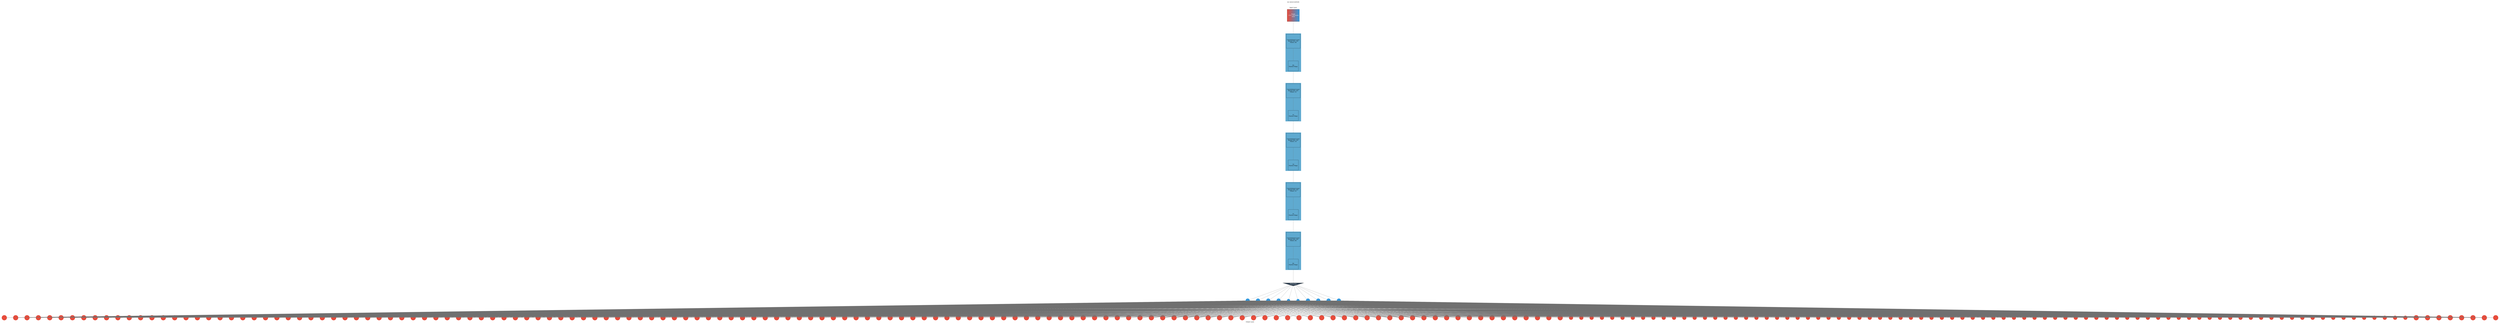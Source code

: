 digraph g {
	graph [nodesep=1 ranksep=2 splines=false]
	edge [arrowhead=none color="#707070"]
	subgraph cluster_input {
		node [fillcolor="#e74c3c:#3498db" fontcolor=white shape=square style=filled]
		color=white label="my neural newtork



Input Layer"
		1 [label="Image
 128 x 128 pixels
RGB" fontcolor=white]
	}
	conv_2 -> 2
	1 -> conv_2
	subgraph cluster_1 {
		color="#5faad0" style=filled
		conv_2 [label="Convolutional Layer
Kernel Size: 5x5
Filters: 64" shape=square]
		2 [label="64
Feature Maps" shape=square]
	}
	conv_3 -> 3
	2 -> conv_3
	subgraph cluster_2 {
		color="#5faad0" style=filled
		conv_3 [label="Convolutional Layer
Kernel Size: 3x3
Filters: 32" shape=square]
		3 [label="32
Feature Maps" shape=square]
	}
	conv_4 -> 4
	3 -> conv_4
	subgraph cluster_3 {
		color="#5faad0" style=filled
		conv_4 [label="Convolutional Layer
Kernel Size: 3x3
Filters: 16" shape=square]
		4 [label="16
Feature Maps" shape=square]
	}
	conv_5 -> 5
	4 -> conv_5
	subgraph cluster_4 {
		color="#5faad0" style=filled
		conv_5 [label="Convolutional Layer
Kernel Size: 3x3
Filters: 32" shape=square]
		5 [label="32
Feature Maps" shape=square]
	}
	conv_6 -> 6
	5 -> conv_6
	subgraph cluster_5 {
		color="#5faad0" style=filled
		conv_6 [label="Convolutional Layer
Kernel Size: 3x3
Filters: 64" shape=square]
		6 [label="64
Feature Maps" shape=square]
	}
	6 -> 7
	subgraph cluster_6 {
		color=white
		7 [label=Flattening fillcolor="#2c3e50" fontcolor=white shape=invtriangle style=filled]
	}
	7 -> 8
	7 -> 9
	7 -> 10
	7 -> 11
	7 -> 12
	7 -> 13
	7 -> 14
	7 -> 15
	7 -> 16
	7 -> 17
	subgraph cluster_7 {
		color=white
		rank=same
		label=" (+118)" labeljust=right labelloc=b
		8 [color="#3498db" fontcolor="#3498db" shape=circle style=filled]
		9 [color="#3498db" fontcolor="#3498db" shape=circle style=filled]
		10 [color="#3498db" fontcolor="#3498db" shape=circle style=filled]
		11 [color="#3498db" fontcolor="#3498db" shape=circle style=filled]
		12 [color="#3498db" fontcolor="#3498db" shape=circle style=filled]
		13 [color="#3498db" fontcolor="#3498db" shape=circle style=filled]
		14 [color="#3498db" fontcolor="#3498db" shape=circle style=filled]
		15 [color="#3498db" fontcolor="#3498db" shape=circle style=filled]
		16 [color="#3498db" fontcolor="#3498db" shape=circle style=filled]
		17 [color="#3498db" fontcolor="#3498db" shape=circle style=filled]
	}
	8 -> 18
	9 -> 18
	10 -> 18
	11 -> 18
	12 -> 18
	13 -> 18
	14 -> 18
	15 -> 18
	16 -> 18
	17 -> 18
	8 -> 19
	9 -> 19
	10 -> 19
	11 -> 19
	12 -> 19
	13 -> 19
	14 -> 19
	15 -> 19
	16 -> 19
	17 -> 19
	8 -> 20
	9 -> 20
	10 -> 20
	11 -> 20
	12 -> 20
	13 -> 20
	14 -> 20
	15 -> 20
	16 -> 20
	17 -> 20
	8 -> 21
	9 -> 21
	10 -> 21
	11 -> 21
	12 -> 21
	13 -> 21
	14 -> 21
	15 -> 21
	16 -> 21
	17 -> 21
	8 -> 22
	9 -> 22
	10 -> 22
	11 -> 22
	12 -> 22
	13 -> 22
	14 -> 22
	15 -> 22
	16 -> 22
	17 -> 22
	8 -> 23
	9 -> 23
	10 -> 23
	11 -> 23
	12 -> 23
	13 -> 23
	14 -> 23
	15 -> 23
	16 -> 23
	17 -> 23
	8 -> 24
	9 -> 24
	10 -> 24
	11 -> 24
	12 -> 24
	13 -> 24
	14 -> 24
	15 -> 24
	16 -> 24
	17 -> 24
	8 -> 25
	9 -> 25
	10 -> 25
	11 -> 25
	12 -> 25
	13 -> 25
	14 -> 25
	15 -> 25
	16 -> 25
	17 -> 25
	8 -> 26
	9 -> 26
	10 -> 26
	11 -> 26
	12 -> 26
	13 -> 26
	14 -> 26
	15 -> 26
	16 -> 26
	17 -> 26
	8 -> 27
	9 -> 27
	10 -> 27
	11 -> 27
	12 -> 27
	13 -> 27
	14 -> 27
	15 -> 27
	16 -> 27
	17 -> 27
	8 -> 28
	9 -> 28
	10 -> 28
	11 -> 28
	12 -> 28
	13 -> 28
	14 -> 28
	15 -> 28
	16 -> 28
	17 -> 28
	8 -> 29
	9 -> 29
	10 -> 29
	11 -> 29
	12 -> 29
	13 -> 29
	14 -> 29
	15 -> 29
	16 -> 29
	17 -> 29
	8 -> 30
	9 -> 30
	10 -> 30
	11 -> 30
	12 -> 30
	13 -> 30
	14 -> 30
	15 -> 30
	16 -> 30
	17 -> 30
	8 -> 31
	9 -> 31
	10 -> 31
	11 -> 31
	12 -> 31
	13 -> 31
	14 -> 31
	15 -> 31
	16 -> 31
	17 -> 31
	8 -> 32
	9 -> 32
	10 -> 32
	11 -> 32
	12 -> 32
	13 -> 32
	14 -> 32
	15 -> 32
	16 -> 32
	17 -> 32
	8 -> 33
	9 -> 33
	10 -> 33
	11 -> 33
	12 -> 33
	13 -> 33
	14 -> 33
	15 -> 33
	16 -> 33
	17 -> 33
	8 -> 34
	9 -> 34
	10 -> 34
	11 -> 34
	12 -> 34
	13 -> 34
	14 -> 34
	15 -> 34
	16 -> 34
	17 -> 34
	8 -> 35
	9 -> 35
	10 -> 35
	11 -> 35
	12 -> 35
	13 -> 35
	14 -> 35
	15 -> 35
	16 -> 35
	17 -> 35
	8 -> 36
	9 -> 36
	10 -> 36
	11 -> 36
	12 -> 36
	13 -> 36
	14 -> 36
	15 -> 36
	16 -> 36
	17 -> 36
	8 -> 37
	9 -> 37
	10 -> 37
	11 -> 37
	12 -> 37
	13 -> 37
	14 -> 37
	15 -> 37
	16 -> 37
	17 -> 37
	8 -> 38
	9 -> 38
	10 -> 38
	11 -> 38
	12 -> 38
	13 -> 38
	14 -> 38
	15 -> 38
	16 -> 38
	17 -> 38
	8 -> 39
	9 -> 39
	10 -> 39
	11 -> 39
	12 -> 39
	13 -> 39
	14 -> 39
	15 -> 39
	16 -> 39
	17 -> 39
	8 -> 40
	9 -> 40
	10 -> 40
	11 -> 40
	12 -> 40
	13 -> 40
	14 -> 40
	15 -> 40
	16 -> 40
	17 -> 40
	8 -> 41
	9 -> 41
	10 -> 41
	11 -> 41
	12 -> 41
	13 -> 41
	14 -> 41
	15 -> 41
	16 -> 41
	17 -> 41
	8 -> 42
	9 -> 42
	10 -> 42
	11 -> 42
	12 -> 42
	13 -> 42
	14 -> 42
	15 -> 42
	16 -> 42
	17 -> 42
	8 -> 43
	9 -> 43
	10 -> 43
	11 -> 43
	12 -> 43
	13 -> 43
	14 -> 43
	15 -> 43
	16 -> 43
	17 -> 43
	8 -> 44
	9 -> 44
	10 -> 44
	11 -> 44
	12 -> 44
	13 -> 44
	14 -> 44
	15 -> 44
	16 -> 44
	17 -> 44
	8 -> 45
	9 -> 45
	10 -> 45
	11 -> 45
	12 -> 45
	13 -> 45
	14 -> 45
	15 -> 45
	16 -> 45
	17 -> 45
	8 -> 46
	9 -> 46
	10 -> 46
	11 -> 46
	12 -> 46
	13 -> 46
	14 -> 46
	15 -> 46
	16 -> 46
	17 -> 46
	8 -> 47
	9 -> 47
	10 -> 47
	11 -> 47
	12 -> 47
	13 -> 47
	14 -> 47
	15 -> 47
	16 -> 47
	17 -> 47
	8 -> 48
	9 -> 48
	10 -> 48
	11 -> 48
	12 -> 48
	13 -> 48
	14 -> 48
	15 -> 48
	16 -> 48
	17 -> 48
	8 -> 49
	9 -> 49
	10 -> 49
	11 -> 49
	12 -> 49
	13 -> 49
	14 -> 49
	15 -> 49
	16 -> 49
	17 -> 49
	8 -> 50
	9 -> 50
	10 -> 50
	11 -> 50
	12 -> 50
	13 -> 50
	14 -> 50
	15 -> 50
	16 -> 50
	17 -> 50
	8 -> 51
	9 -> 51
	10 -> 51
	11 -> 51
	12 -> 51
	13 -> 51
	14 -> 51
	15 -> 51
	16 -> 51
	17 -> 51
	8 -> 52
	9 -> 52
	10 -> 52
	11 -> 52
	12 -> 52
	13 -> 52
	14 -> 52
	15 -> 52
	16 -> 52
	17 -> 52
	8 -> 53
	9 -> 53
	10 -> 53
	11 -> 53
	12 -> 53
	13 -> 53
	14 -> 53
	15 -> 53
	16 -> 53
	17 -> 53
	8 -> 54
	9 -> 54
	10 -> 54
	11 -> 54
	12 -> 54
	13 -> 54
	14 -> 54
	15 -> 54
	16 -> 54
	17 -> 54
	8 -> 55
	9 -> 55
	10 -> 55
	11 -> 55
	12 -> 55
	13 -> 55
	14 -> 55
	15 -> 55
	16 -> 55
	17 -> 55
	8 -> 56
	9 -> 56
	10 -> 56
	11 -> 56
	12 -> 56
	13 -> 56
	14 -> 56
	15 -> 56
	16 -> 56
	17 -> 56
	8 -> 57
	9 -> 57
	10 -> 57
	11 -> 57
	12 -> 57
	13 -> 57
	14 -> 57
	15 -> 57
	16 -> 57
	17 -> 57
	8 -> 58
	9 -> 58
	10 -> 58
	11 -> 58
	12 -> 58
	13 -> 58
	14 -> 58
	15 -> 58
	16 -> 58
	17 -> 58
	8 -> 59
	9 -> 59
	10 -> 59
	11 -> 59
	12 -> 59
	13 -> 59
	14 -> 59
	15 -> 59
	16 -> 59
	17 -> 59
	8 -> 60
	9 -> 60
	10 -> 60
	11 -> 60
	12 -> 60
	13 -> 60
	14 -> 60
	15 -> 60
	16 -> 60
	17 -> 60
	8 -> 61
	9 -> 61
	10 -> 61
	11 -> 61
	12 -> 61
	13 -> 61
	14 -> 61
	15 -> 61
	16 -> 61
	17 -> 61
	8 -> 62
	9 -> 62
	10 -> 62
	11 -> 62
	12 -> 62
	13 -> 62
	14 -> 62
	15 -> 62
	16 -> 62
	17 -> 62
	8 -> 63
	9 -> 63
	10 -> 63
	11 -> 63
	12 -> 63
	13 -> 63
	14 -> 63
	15 -> 63
	16 -> 63
	17 -> 63
	8 -> 64
	9 -> 64
	10 -> 64
	11 -> 64
	12 -> 64
	13 -> 64
	14 -> 64
	15 -> 64
	16 -> 64
	17 -> 64
	8 -> 65
	9 -> 65
	10 -> 65
	11 -> 65
	12 -> 65
	13 -> 65
	14 -> 65
	15 -> 65
	16 -> 65
	17 -> 65
	8 -> 66
	9 -> 66
	10 -> 66
	11 -> 66
	12 -> 66
	13 -> 66
	14 -> 66
	15 -> 66
	16 -> 66
	17 -> 66
	8 -> 67
	9 -> 67
	10 -> 67
	11 -> 67
	12 -> 67
	13 -> 67
	14 -> 67
	15 -> 67
	16 -> 67
	17 -> 67
	8 -> 68
	9 -> 68
	10 -> 68
	11 -> 68
	12 -> 68
	13 -> 68
	14 -> 68
	15 -> 68
	16 -> 68
	17 -> 68
	8 -> 69
	9 -> 69
	10 -> 69
	11 -> 69
	12 -> 69
	13 -> 69
	14 -> 69
	15 -> 69
	16 -> 69
	17 -> 69
	8 -> 70
	9 -> 70
	10 -> 70
	11 -> 70
	12 -> 70
	13 -> 70
	14 -> 70
	15 -> 70
	16 -> 70
	17 -> 70
	8 -> 71
	9 -> 71
	10 -> 71
	11 -> 71
	12 -> 71
	13 -> 71
	14 -> 71
	15 -> 71
	16 -> 71
	17 -> 71
	8 -> 72
	9 -> 72
	10 -> 72
	11 -> 72
	12 -> 72
	13 -> 72
	14 -> 72
	15 -> 72
	16 -> 72
	17 -> 72
	8 -> 73
	9 -> 73
	10 -> 73
	11 -> 73
	12 -> 73
	13 -> 73
	14 -> 73
	15 -> 73
	16 -> 73
	17 -> 73
	8 -> 74
	9 -> 74
	10 -> 74
	11 -> 74
	12 -> 74
	13 -> 74
	14 -> 74
	15 -> 74
	16 -> 74
	17 -> 74
	8 -> 75
	9 -> 75
	10 -> 75
	11 -> 75
	12 -> 75
	13 -> 75
	14 -> 75
	15 -> 75
	16 -> 75
	17 -> 75
	8 -> 76
	9 -> 76
	10 -> 76
	11 -> 76
	12 -> 76
	13 -> 76
	14 -> 76
	15 -> 76
	16 -> 76
	17 -> 76
	8 -> 77
	9 -> 77
	10 -> 77
	11 -> 77
	12 -> 77
	13 -> 77
	14 -> 77
	15 -> 77
	16 -> 77
	17 -> 77
	8 -> 78
	9 -> 78
	10 -> 78
	11 -> 78
	12 -> 78
	13 -> 78
	14 -> 78
	15 -> 78
	16 -> 78
	17 -> 78
	8 -> 79
	9 -> 79
	10 -> 79
	11 -> 79
	12 -> 79
	13 -> 79
	14 -> 79
	15 -> 79
	16 -> 79
	17 -> 79
	8 -> 80
	9 -> 80
	10 -> 80
	11 -> 80
	12 -> 80
	13 -> 80
	14 -> 80
	15 -> 80
	16 -> 80
	17 -> 80
	8 -> 81
	9 -> 81
	10 -> 81
	11 -> 81
	12 -> 81
	13 -> 81
	14 -> 81
	15 -> 81
	16 -> 81
	17 -> 81
	8 -> 82
	9 -> 82
	10 -> 82
	11 -> 82
	12 -> 82
	13 -> 82
	14 -> 82
	15 -> 82
	16 -> 82
	17 -> 82
	8 -> 83
	9 -> 83
	10 -> 83
	11 -> 83
	12 -> 83
	13 -> 83
	14 -> 83
	15 -> 83
	16 -> 83
	17 -> 83
	8 -> 84
	9 -> 84
	10 -> 84
	11 -> 84
	12 -> 84
	13 -> 84
	14 -> 84
	15 -> 84
	16 -> 84
	17 -> 84
	8 -> 85
	9 -> 85
	10 -> 85
	11 -> 85
	12 -> 85
	13 -> 85
	14 -> 85
	15 -> 85
	16 -> 85
	17 -> 85
	8 -> 86
	9 -> 86
	10 -> 86
	11 -> 86
	12 -> 86
	13 -> 86
	14 -> 86
	15 -> 86
	16 -> 86
	17 -> 86
	8 -> 87
	9 -> 87
	10 -> 87
	11 -> 87
	12 -> 87
	13 -> 87
	14 -> 87
	15 -> 87
	16 -> 87
	17 -> 87
	8 -> 88
	9 -> 88
	10 -> 88
	11 -> 88
	12 -> 88
	13 -> 88
	14 -> 88
	15 -> 88
	16 -> 88
	17 -> 88
	8 -> 89
	9 -> 89
	10 -> 89
	11 -> 89
	12 -> 89
	13 -> 89
	14 -> 89
	15 -> 89
	16 -> 89
	17 -> 89
	8 -> 90
	9 -> 90
	10 -> 90
	11 -> 90
	12 -> 90
	13 -> 90
	14 -> 90
	15 -> 90
	16 -> 90
	17 -> 90
	8 -> 91
	9 -> 91
	10 -> 91
	11 -> 91
	12 -> 91
	13 -> 91
	14 -> 91
	15 -> 91
	16 -> 91
	17 -> 91
	8 -> 92
	9 -> 92
	10 -> 92
	11 -> 92
	12 -> 92
	13 -> 92
	14 -> 92
	15 -> 92
	16 -> 92
	17 -> 92
	8 -> 93
	9 -> 93
	10 -> 93
	11 -> 93
	12 -> 93
	13 -> 93
	14 -> 93
	15 -> 93
	16 -> 93
	17 -> 93
	8 -> 94
	9 -> 94
	10 -> 94
	11 -> 94
	12 -> 94
	13 -> 94
	14 -> 94
	15 -> 94
	16 -> 94
	17 -> 94
	8 -> 95
	9 -> 95
	10 -> 95
	11 -> 95
	12 -> 95
	13 -> 95
	14 -> 95
	15 -> 95
	16 -> 95
	17 -> 95
	8 -> 96
	9 -> 96
	10 -> 96
	11 -> 96
	12 -> 96
	13 -> 96
	14 -> 96
	15 -> 96
	16 -> 96
	17 -> 96
	8 -> 97
	9 -> 97
	10 -> 97
	11 -> 97
	12 -> 97
	13 -> 97
	14 -> 97
	15 -> 97
	16 -> 97
	17 -> 97
	8 -> 98
	9 -> 98
	10 -> 98
	11 -> 98
	12 -> 98
	13 -> 98
	14 -> 98
	15 -> 98
	16 -> 98
	17 -> 98
	8 -> 99
	9 -> 99
	10 -> 99
	11 -> 99
	12 -> 99
	13 -> 99
	14 -> 99
	15 -> 99
	16 -> 99
	17 -> 99
	8 -> 100
	9 -> 100
	10 -> 100
	11 -> 100
	12 -> 100
	13 -> 100
	14 -> 100
	15 -> 100
	16 -> 100
	17 -> 100
	8 -> 101
	9 -> 101
	10 -> 101
	11 -> 101
	12 -> 101
	13 -> 101
	14 -> 101
	15 -> 101
	16 -> 101
	17 -> 101
	8 -> 102
	9 -> 102
	10 -> 102
	11 -> 102
	12 -> 102
	13 -> 102
	14 -> 102
	15 -> 102
	16 -> 102
	17 -> 102
	8 -> 103
	9 -> 103
	10 -> 103
	11 -> 103
	12 -> 103
	13 -> 103
	14 -> 103
	15 -> 103
	16 -> 103
	17 -> 103
	8 -> 104
	9 -> 104
	10 -> 104
	11 -> 104
	12 -> 104
	13 -> 104
	14 -> 104
	15 -> 104
	16 -> 104
	17 -> 104
	8 -> 105
	9 -> 105
	10 -> 105
	11 -> 105
	12 -> 105
	13 -> 105
	14 -> 105
	15 -> 105
	16 -> 105
	17 -> 105
	8 -> 106
	9 -> 106
	10 -> 106
	11 -> 106
	12 -> 106
	13 -> 106
	14 -> 106
	15 -> 106
	16 -> 106
	17 -> 106
	8 -> 107
	9 -> 107
	10 -> 107
	11 -> 107
	12 -> 107
	13 -> 107
	14 -> 107
	15 -> 107
	16 -> 107
	17 -> 107
	8 -> 108
	9 -> 108
	10 -> 108
	11 -> 108
	12 -> 108
	13 -> 108
	14 -> 108
	15 -> 108
	16 -> 108
	17 -> 108
	8 -> 109
	9 -> 109
	10 -> 109
	11 -> 109
	12 -> 109
	13 -> 109
	14 -> 109
	15 -> 109
	16 -> 109
	17 -> 109
	8 -> 110
	9 -> 110
	10 -> 110
	11 -> 110
	12 -> 110
	13 -> 110
	14 -> 110
	15 -> 110
	16 -> 110
	17 -> 110
	8 -> 111
	9 -> 111
	10 -> 111
	11 -> 111
	12 -> 111
	13 -> 111
	14 -> 111
	15 -> 111
	16 -> 111
	17 -> 111
	8 -> 112
	9 -> 112
	10 -> 112
	11 -> 112
	12 -> 112
	13 -> 112
	14 -> 112
	15 -> 112
	16 -> 112
	17 -> 112
	8 -> 113
	9 -> 113
	10 -> 113
	11 -> 113
	12 -> 113
	13 -> 113
	14 -> 113
	15 -> 113
	16 -> 113
	17 -> 113
	8 -> 114
	9 -> 114
	10 -> 114
	11 -> 114
	12 -> 114
	13 -> 114
	14 -> 114
	15 -> 114
	16 -> 114
	17 -> 114
	8 -> 115
	9 -> 115
	10 -> 115
	11 -> 115
	12 -> 115
	13 -> 115
	14 -> 115
	15 -> 115
	16 -> 115
	17 -> 115
	8 -> 116
	9 -> 116
	10 -> 116
	11 -> 116
	12 -> 116
	13 -> 116
	14 -> 116
	15 -> 116
	16 -> 116
	17 -> 116
	8 -> 117
	9 -> 117
	10 -> 117
	11 -> 117
	12 -> 117
	13 -> 117
	14 -> 117
	15 -> 117
	16 -> 117
	17 -> 117
	8 -> 118
	9 -> 118
	10 -> 118
	11 -> 118
	12 -> 118
	13 -> 118
	14 -> 118
	15 -> 118
	16 -> 118
	17 -> 118
	8 -> 119
	9 -> 119
	10 -> 119
	11 -> 119
	12 -> 119
	13 -> 119
	14 -> 119
	15 -> 119
	16 -> 119
	17 -> 119
	8 -> 120
	9 -> 120
	10 -> 120
	11 -> 120
	12 -> 120
	13 -> 120
	14 -> 120
	15 -> 120
	16 -> 120
	17 -> 120
	8 -> 121
	9 -> 121
	10 -> 121
	11 -> 121
	12 -> 121
	13 -> 121
	14 -> 121
	15 -> 121
	16 -> 121
	17 -> 121
	8 -> 122
	9 -> 122
	10 -> 122
	11 -> 122
	12 -> 122
	13 -> 122
	14 -> 122
	15 -> 122
	16 -> 122
	17 -> 122
	8 -> 123
	9 -> 123
	10 -> 123
	11 -> 123
	12 -> 123
	13 -> 123
	14 -> 123
	15 -> 123
	16 -> 123
	17 -> 123
	8 -> 124
	9 -> 124
	10 -> 124
	11 -> 124
	12 -> 124
	13 -> 124
	14 -> 124
	15 -> 124
	16 -> 124
	17 -> 124
	8 -> 125
	9 -> 125
	10 -> 125
	11 -> 125
	12 -> 125
	13 -> 125
	14 -> 125
	15 -> 125
	16 -> 125
	17 -> 125
	8 -> 126
	9 -> 126
	10 -> 126
	11 -> 126
	12 -> 126
	13 -> 126
	14 -> 126
	15 -> 126
	16 -> 126
	17 -> 126
	8 -> 127
	9 -> 127
	10 -> 127
	11 -> 127
	12 -> 127
	13 -> 127
	14 -> 127
	15 -> 127
	16 -> 127
	17 -> 127
	8 -> 128
	9 -> 128
	10 -> 128
	11 -> 128
	12 -> 128
	13 -> 128
	14 -> 128
	15 -> 128
	16 -> 128
	17 -> 128
	8 -> 129
	9 -> 129
	10 -> 129
	11 -> 129
	12 -> 129
	13 -> 129
	14 -> 129
	15 -> 129
	16 -> 129
	17 -> 129
	8 -> 130
	9 -> 130
	10 -> 130
	11 -> 130
	12 -> 130
	13 -> 130
	14 -> 130
	15 -> 130
	16 -> 130
	17 -> 130
	8 -> 131
	9 -> 131
	10 -> 131
	11 -> 131
	12 -> 131
	13 -> 131
	14 -> 131
	15 -> 131
	16 -> 131
	17 -> 131
	8 -> 132
	9 -> 132
	10 -> 132
	11 -> 132
	12 -> 132
	13 -> 132
	14 -> 132
	15 -> 132
	16 -> 132
	17 -> 132
	8 -> 133
	9 -> 133
	10 -> 133
	11 -> 133
	12 -> 133
	13 -> 133
	14 -> 133
	15 -> 133
	16 -> 133
	17 -> 133
	8 -> 134
	9 -> 134
	10 -> 134
	11 -> 134
	12 -> 134
	13 -> 134
	14 -> 134
	15 -> 134
	16 -> 134
	17 -> 134
	8 -> 135
	9 -> 135
	10 -> 135
	11 -> 135
	12 -> 135
	13 -> 135
	14 -> 135
	15 -> 135
	16 -> 135
	17 -> 135
	8 -> 136
	9 -> 136
	10 -> 136
	11 -> 136
	12 -> 136
	13 -> 136
	14 -> 136
	15 -> 136
	16 -> 136
	17 -> 136
	8 -> 137
	9 -> 137
	10 -> 137
	11 -> 137
	12 -> 137
	13 -> 137
	14 -> 137
	15 -> 137
	16 -> 137
	17 -> 137
	8 -> 138
	9 -> 138
	10 -> 138
	11 -> 138
	12 -> 138
	13 -> 138
	14 -> 138
	15 -> 138
	16 -> 138
	17 -> 138
	8 -> 139
	9 -> 139
	10 -> 139
	11 -> 139
	12 -> 139
	13 -> 139
	14 -> 139
	15 -> 139
	16 -> 139
	17 -> 139
	8 -> 140
	9 -> 140
	10 -> 140
	11 -> 140
	12 -> 140
	13 -> 140
	14 -> 140
	15 -> 140
	16 -> 140
	17 -> 140
	8 -> 141
	9 -> 141
	10 -> 141
	11 -> 141
	12 -> 141
	13 -> 141
	14 -> 141
	15 -> 141
	16 -> 141
	17 -> 141
	8 -> 142
	9 -> 142
	10 -> 142
	11 -> 142
	12 -> 142
	13 -> 142
	14 -> 142
	15 -> 142
	16 -> 142
	17 -> 142
	8 -> 143
	9 -> 143
	10 -> 143
	11 -> 143
	12 -> 143
	13 -> 143
	14 -> 143
	15 -> 143
	16 -> 143
	17 -> 143
	8 -> 144
	9 -> 144
	10 -> 144
	11 -> 144
	12 -> 144
	13 -> 144
	14 -> 144
	15 -> 144
	16 -> 144
	17 -> 144
	8 -> 145
	9 -> 145
	10 -> 145
	11 -> 145
	12 -> 145
	13 -> 145
	14 -> 145
	15 -> 145
	16 -> 145
	17 -> 145
	8 -> 146
	9 -> 146
	10 -> 146
	11 -> 146
	12 -> 146
	13 -> 146
	14 -> 146
	15 -> 146
	16 -> 146
	17 -> 146
	8 -> 147
	9 -> 147
	10 -> 147
	11 -> 147
	12 -> 147
	13 -> 147
	14 -> 147
	15 -> 147
	16 -> 147
	17 -> 147
	8 -> 148
	9 -> 148
	10 -> 148
	11 -> 148
	12 -> 148
	13 -> 148
	14 -> 148
	15 -> 148
	16 -> 148
	17 -> 148
	8 -> 149
	9 -> 149
	10 -> 149
	11 -> 149
	12 -> 149
	13 -> 149
	14 -> 149
	15 -> 149
	16 -> 149
	17 -> 149
	8 -> 150
	9 -> 150
	10 -> 150
	11 -> 150
	12 -> 150
	13 -> 150
	14 -> 150
	15 -> 150
	16 -> 150
	17 -> 150
	8 -> 151
	9 -> 151
	10 -> 151
	11 -> 151
	12 -> 151
	13 -> 151
	14 -> 151
	15 -> 151
	16 -> 151
	17 -> 151
	8 -> 152
	9 -> 152
	10 -> 152
	11 -> 152
	12 -> 152
	13 -> 152
	14 -> 152
	15 -> 152
	16 -> 152
	17 -> 152
	8 -> 153
	9 -> 153
	10 -> 153
	11 -> 153
	12 -> 153
	13 -> 153
	14 -> 153
	15 -> 153
	16 -> 153
	17 -> 153
	8 -> 154
	9 -> 154
	10 -> 154
	11 -> 154
	12 -> 154
	13 -> 154
	14 -> 154
	15 -> 154
	16 -> 154
	17 -> 154
	8 -> 155
	9 -> 155
	10 -> 155
	11 -> 155
	12 -> 155
	13 -> 155
	14 -> 155
	15 -> 155
	16 -> 155
	17 -> 155
	8 -> 156
	9 -> 156
	10 -> 156
	11 -> 156
	12 -> 156
	13 -> 156
	14 -> 156
	15 -> 156
	16 -> 156
	17 -> 156
	8 -> 157
	9 -> 157
	10 -> 157
	11 -> 157
	12 -> 157
	13 -> 157
	14 -> 157
	15 -> 157
	16 -> 157
	17 -> 157
	8 -> 158
	9 -> 158
	10 -> 158
	11 -> 158
	12 -> 158
	13 -> 158
	14 -> 158
	15 -> 158
	16 -> 158
	17 -> 158
	8 -> 159
	9 -> 159
	10 -> 159
	11 -> 159
	12 -> 159
	13 -> 159
	14 -> 159
	15 -> 159
	16 -> 159
	17 -> 159
	8 -> 160
	9 -> 160
	10 -> 160
	11 -> 160
	12 -> 160
	13 -> 160
	14 -> 160
	15 -> 160
	16 -> 160
	17 -> 160
	8 -> 161
	9 -> 161
	10 -> 161
	11 -> 161
	12 -> 161
	13 -> 161
	14 -> 161
	15 -> 161
	16 -> 161
	17 -> 161
	8 -> 162
	9 -> 162
	10 -> 162
	11 -> 162
	12 -> 162
	13 -> 162
	14 -> 162
	15 -> 162
	16 -> 162
	17 -> 162
	8 -> 163
	9 -> 163
	10 -> 163
	11 -> 163
	12 -> 163
	13 -> 163
	14 -> 163
	15 -> 163
	16 -> 163
	17 -> 163
	8 -> 164
	9 -> 164
	10 -> 164
	11 -> 164
	12 -> 164
	13 -> 164
	14 -> 164
	15 -> 164
	16 -> 164
	17 -> 164
	8 -> 165
	9 -> 165
	10 -> 165
	11 -> 165
	12 -> 165
	13 -> 165
	14 -> 165
	15 -> 165
	16 -> 165
	17 -> 165
	8 -> 166
	9 -> 166
	10 -> 166
	11 -> 166
	12 -> 166
	13 -> 166
	14 -> 166
	15 -> 166
	16 -> 166
	17 -> 166
	8 -> 167
	9 -> 167
	10 -> 167
	11 -> 167
	12 -> 167
	13 -> 167
	14 -> 167
	15 -> 167
	16 -> 167
	17 -> 167
	8 -> 168
	9 -> 168
	10 -> 168
	11 -> 168
	12 -> 168
	13 -> 168
	14 -> 168
	15 -> 168
	16 -> 168
	17 -> 168
	8 -> 169
	9 -> 169
	10 -> 169
	11 -> 169
	12 -> 169
	13 -> 169
	14 -> 169
	15 -> 169
	16 -> 169
	17 -> 169
	8 -> 170
	9 -> 170
	10 -> 170
	11 -> 170
	12 -> 170
	13 -> 170
	14 -> 170
	15 -> 170
	16 -> 170
	17 -> 170
	8 -> 171
	9 -> 171
	10 -> 171
	11 -> 171
	12 -> 171
	13 -> 171
	14 -> 171
	15 -> 171
	16 -> 171
	17 -> 171
	8 -> 172
	9 -> 172
	10 -> 172
	11 -> 172
	12 -> 172
	13 -> 172
	14 -> 172
	15 -> 172
	16 -> 172
	17 -> 172
	8 -> 173
	9 -> 173
	10 -> 173
	11 -> 173
	12 -> 173
	13 -> 173
	14 -> 173
	15 -> 173
	16 -> 173
	17 -> 173
	8 -> 174
	9 -> 174
	10 -> 174
	11 -> 174
	12 -> 174
	13 -> 174
	14 -> 174
	15 -> 174
	16 -> 174
	17 -> 174
	8 -> 175
	9 -> 175
	10 -> 175
	11 -> 175
	12 -> 175
	13 -> 175
	14 -> 175
	15 -> 175
	16 -> 175
	17 -> 175
	8 -> 176
	9 -> 176
	10 -> 176
	11 -> 176
	12 -> 176
	13 -> 176
	14 -> 176
	15 -> 176
	16 -> 176
	17 -> 176
	8 -> 177
	9 -> 177
	10 -> 177
	11 -> 177
	12 -> 177
	13 -> 177
	14 -> 177
	15 -> 177
	16 -> 177
	17 -> 177
	8 -> 178
	9 -> 178
	10 -> 178
	11 -> 178
	12 -> 178
	13 -> 178
	14 -> 178
	15 -> 178
	16 -> 178
	17 -> 178
	8 -> 179
	9 -> 179
	10 -> 179
	11 -> 179
	12 -> 179
	13 -> 179
	14 -> 179
	15 -> 179
	16 -> 179
	17 -> 179
	8 -> 180
	9 -> 180
	10 -> 180
	11 -> 180
	12 -> 180
	13 -> 180
	14 -> 180
	15 -> 180
	16 -> 180
	17 -> 180
	8 -> 181
	9 -> 181
	10 -> 181
	11 -> 181
	12 -> 181
	13 -> 181
	14 -> 181
	15 -> 181
	16 -> 181
	17 -> 181
	8 -> 182
	9 -> 182
	10 -> 182
	11 -> 182
	12 -> 182
	13 -> 182
	14 -> 182
	15 -> 182
	16 -> 182
	17 -> 182
	8 -> 183
	9 -> 183
	10 -> 183
	11 -> 183
	12 -> 183
	13 -> 183
	14 -> 183
	15 -> 183
	16 -> 183
	17 -> 183
	8 -> 184
	9 -> 184
	10 -> 184
	11 -> 184
	12 -> 184
	13 -> 184
	14 -> 184
	15 -> 184
	16 -> 184
	17 -> 184
	8 -> 185
	9 -> 185
	10 -> 185
	11 -> 185
	12 -> 185
	13 -> 185
	14 -> 185
	15 -> 185
	16 -> 185
	17 -> 185
	8 -> 186
	9 -> 186
	10 -> 186
	11 -> 186
	12 -> 186
	13 -> 186
	14 -> 186
	15 -> 186
	16 -> 186
	17 -> 186
	8 -> 187
	9 -> 187
	10 -> 187
	11 -> 187
	12 -> 187
	13 -> 187
	14 -> 187
	15 -> 187
	16 -> 187
	17 -> 187
	8 -> 188
	9 -> 188
	10 -> 188
	11 -> 188
	12 -> 188
	13 -> 188
	14 -> 188
	15 -> 188
	16 -> 188
	17 -> 188
	8 -> 189
	9 -> 189
	10 -> 189
	11 -> 189
	12 -> 189
	13 -> 189
	14 -> 189
	15 -> 189
	16 -> 189
	17 -> 189
	8 -> 190
	9 -> 190
	10 -> 190
	11 -> 190
	12 -> 190
	13 -> 190
	14 -> 190
	15 -> 190
	16 -> 190
	17 -> 190
	8 -> 191
	9 -> 191
	10 -> 191
	11 -> 191
	12 -> 191
	13 -> 191
	14 -> 191
	15 -> 191
	16 -> 191
	17 -> 191
	8 -> 192
	9 -> 192
	10 -> 192
	11 -> 192
	12 -> 192
	13 -> 192
	14 -> 192
	15 -> 192
	16 -> 192
	17 -> 192
	8 -> 193
	9 -> 193
	10 -> 193
	11 -> 193
	12 -> 193
	13 -> 193
	14 -> 193
	15 -> 193
	16 -> 193
	17 -> 193
	8 -> 194
	9 -> 194
	10 -> 194
	11 -> 194
	12 -> 194
	13 -> 194
	14 -> 194
	15 -> 194
	16 -> 194
	17 -> 194
	8 -> 195
	9 -> 195
	10 -> 195
	11 -> 195
	12 -> 195
	13 -> 195
	14 -> 195
	15 -> 195
	16 -> 195
	17 -> 195
	8 -> 196
	9 -> 196
	10 -> 196
	11 -> 196
	12 -> 196
	13 -> 196
	14 -> 196
	15 -> 196
	16 -> 196
	17 -> 196
	8 -> 197
	9 -> 197
	10 -> 197
	11 -> 197
	12 -> 197
	13 -> 197
	14 -> 197
	15 -> 197
	16 -> 197
	17 -> 197
	8 -> 198
	9 -> 198
	10 -> 198
	11 -> 198
	12 -> 198
	13 -> 198
	14 -> 198
	15 -> 198
	16 -> 198
	17 -> 198
	8 -> 199
	9 -> 199
	10 -> 199
	11 -> 199
	12 -> 199
	13 -> 199
	14 -> 199
	15 -> 199
	16 -> 199
	17 -> 199
	8 -> 200
	9 -> 200
	10 -> 200
	11 -> 200
	12 -> 200
	13 -> 200
	14 -> 200
	15 -> 200
	16 -> 200
	17 -> 200
	8 -> 201
	9 -> 201
	10 -> 201
	11 -> 201
	12 -> 201
	13 -> 201
	14 -> 201
	15 -> 201
	16 -> 201
	17 -> 201
	8 -> 202
	9 -> 202
	10 -> 202
	11 -> 202
	12 -> 202
	13 -> 202
	14 -> 202
	15 -> 202
	16 -> 202
	17 -> 202
	8 -> 203
	9 -> 203
	10 -> 203
	11 -> 203
	12 -> 203
	13 -> 203
	14 -> 203
	15 -> 203
	16 -> 203
	17 -> 203
	8 -> 204
	9 -> 204
	10 -> 204
	11 -> 204
	12 -> 204
	13 -> 204
	14 -> 204
	15 -> 204
	16 -> 204
	17 -> 204
	8 -> 205
	9 -> 205
	10 -> 205
	11 -> 205
	12 -> 205
	13 -> 205
	14 -> 205
	15 -> 205
	16 -> 205
	17 -> 205
	8 -> 206
	9 -> 206
	10 -> 206
	11 -> 206
	12 -> 206
	13 -> 206
	14 -> 206
	15 -> 206
	16 -> 206
	17 -> 206
	8 -> 207
	9 -> 207
	10 -> 207
	11 -> 207
	12 -> 207
	13 -> 207
	14 -> 207
	15 -> 207
	16 -> 207
	17 -> 207
	8 -> 208
	9 -> 208
	10 -> 208
	11 -> 208
	12 -> 208
	13 -> 208
	14 -> 208
	15 -> 208
	16 -> 208
	17 -> 208
	8 -> 209
	9 -> 209
	10 -> 209
	11 -> 209
	12 -> 209
	13 -> 209
	14 -> 209
	15 -> 209
	16 -> 209
	17 -> 209
	8 -> 210
	9 -> 210
	10 -> 210
	11 -> 210
	12 -> 210
	13 -> 210
	14 -> 210
	15 -> 210
	16 -> 210
	17 -> 210
	8 -> 211
	9 -> 211
	10 -> 211
	11 -> 211
	12 -> 211
	13 -> 211
	14 -> 211
	15 -> 211
	16 -> 211
	17 -> 211
	8 -> 212
	9 -> 212
	10 -> 212
	11 -> 212
	12 -> 212
	13 -> 212
	14 -> 212
	15 -> 212
	16 -> 212
	17 -> 212
	8 -> 213
	9 -> 213
	10 -> 213
	11 -> 213
	12 -> 213
	13 -> 213
	14 -> 213
	15 -> 213
	16 -> 213
	17 -> 213
	8 -> 214
	9 -> 214
	10 -> 214
	11 -> 214
	12 -> 214
	13 -> 214
	14 -> 214
	15 -> 214
	16 -> 214
	17 -> 214
	8 -> 215
	9 -> 215
	10 -> 215
	11 -> 215
	12 -> 215
	13 -> 215
	14 -> 215
	15 -> 215
	16 -> 215
	17 -> 215
	8 -> 216
	9 -> 216
	10 -> 216
	11 -> 216
	12 -> 216
	13 -> 216
	14 -> 216
	15 -> 216
	16 -> 216
	17 -> 216
	8 -> 217
	9 -> 217
	10 -> 217
	11 -> 217
	12 -> 217
	13 -> 217
	14 -> 217
	15 -> 217
	16 -> 217
	17 -> 217
	8 -> 218
	9 -> 218
	10 -> 218
	11 -> 218
	12 -> 218
	13 -> 218
	14 -> 218
	15 -> 218
	16 -> 218
	17 -> 218
	8 -> 219
	9 -> 219
	10 -> 219
	11 -> 219
	12 -> 219
	13 -> 219
	14 -> 219
	15 -> 219
	16 -> 219
	17 -> 219
	8 -> 220
	9 -> 220
	10 -> 220
	11 -> 220
	12 -> 220
	13 -> 220
	14 -> 220
	15 -> 220
	16 -> 220
	17 -> 220
	8 -> 221
	9 -> 221
	10 -> 221
	11 -> 221
	12 -> 221
	13 -> 221
	14 -> 221
	15 -> 221
	16 -> 221
	17 -> 221
	8 -> 222
	9 -> 222
	10 -> 222
	11 -> 222
	12 -> 222
	13 -> 222
	14 -> 222
	15 -> 222
	16 -> 222
	17 -> 222
	8 -> 223
	9 -> 223
	10 -> 223
	11 -> 223
	12 -> 223
	13 -> 223
	14 -> 223
	15 -> 223
	16 -> 223
	17 -> 223
	8 -> 224
	9 -> 224
	10 -> 224
	11 -> 224
	12 -> 224
	13 -> 224
	14 -> 224
	15 -> 224
	16 -> 224
	17 -> 224
	8 -> 225
	9 -> 225
	10 -> 225
	11 -> 225
	12 -> 225
	13 -> 225
	14 -> 225
	15 -> 225
	16 -> 225
	17 -> 225
	8 -> 226
	9 -> 226
	10 -> 226
	11 -> 226
	12 -> 226
	13 -> 226
	14 -> 226
	15 -> 226
	16 -> 226
	17 -> 226
	8 -> 227
	9 -> 227
	10 -> 227
	11 -> 227
	12 -> 227
	13 -> 227
	14 -> 227
	15 -> 227
	16 -> 227
	17 -> 227
	8 -> 228
	9 -> 228
	10 -> 228
	11 -> 228
	12 -> 228
	13 -> 228
	14 -> 228
	15 -> 228
	16 -> 228
	17 -> 228
	8 -> 229
	9 -> 229
	10 -> 229
	11 -> 229
	12 -> 229
	13 -> 229
	14 -> 229
	15 -> 229
	16 -> 229
	17 -> 229
	8 -> 230
	9 -> 230
	10 -> 230
	11 -> 230
	12 -> 230
	13 -> 230
	14 -> 230
	15 -> 230
	16 -> 230
	17 -> 230
	8 -> 231
	9 -> 231
	10 -> 231
	11 -> 231
	12 -> 231
	13 -> 231
	14 -> 231
	15 -> 231
	16 -> 231
	17 -> 231
	8 -> 232
	9 -> 232
	10 -> 232
	11 -> 232
	12 -> 232
	13 -> 232
	14 -> 232
	15 -> 232
	16 -> 232
	17 -> 232
	8 -> 233
	9 -> 233
	10 -> 233
	11 -> 233
	12 -> 233
	13 -> 233
	14 -> 233
	15 -> 233
	16 -> 233
	17 -> 233
	8 -> 234
	9 -> 234
	10 -> 234
	11 -> 234
	12 -> 234
	13 -> 234
	14 -> 234
	15 -> 234
	16 -> 234
	17 -> 234
	8 -> 235
	9 -> 235
	10 -> 235
	11 -> 235
	12 -> 235
	13 -> 235
	14 -> 235
	15 -> 235
	16 -> 235
	17 -> 235
	8 -> 236
	9 -> 236
	10 -> 236
	11 -> 236
	12 -> 236
	13 -> 236
	14 -> 236
	15 -> 236
	16 -> 236
	17 -> 236
	8 -> 237
	9 -> 237
	10 -> 237
	11 -> 237
	12 -> 237
	13 -> 237
	14 -> 237
	15 -> 237
	16 -> 237
	17 -> 237
	8 -> 238
	9 -> 238
	10 -> 238
	11 -> 238
	12 -> 238
	13 -> 238
	14 -> 238
	15 -> 238
	16 -> 238
	17 -> 238
	8 -> 239
	9 -> 239
	10 -> 239
	11 -> 239
	12 -> 239
	13 -> 239
	14 -> 239
	15 -> 239
	16 -> 239
	17 -> 239
	8 -> 240
	9 -> 240
	10 -> 240
	11 -> 240
	12 -> 240
	13 -> 240
	14 -> 240
	15 -> 240
	16 -> 240
	17 -> 240
	8 -> 241
	9 -> 241
	10 -> 241
	11 -> 241
	12 -> 241
	13 -> 241
	14 -> 241
	15 -> 241
	16 -> 241
	17 -> 241
	8 -> 242
	9 -> 242
	10 -> 242
	11 -> 242
	12 -> 242
	13 -> 242
	14 -> 242
	15 -> 242
	16 -> 242
	17 -> 242
	8 -> 243
	9 -> 243
	10 -> 243
	11 -> 243
	12 -> 243
	13 -> 243
	14 -> 243
	15 -> 243
	16 -> 243
	17 -> 243
	8 -> 244
	9 -> 244
	10 -> 244
	11 -> 244
	12 -> 244
	13 -> 244
	14 -> 244
	15 -> 244
	16 -> 244
	17 -> 244
	8 -> 245
	9 -> 245
	10 -> 245
	11 -> 245
	12 -> 245
	13 -> 245
	14 -> 245
	15 -> 245
	16 -> 245
	17 -> 245
	subgraph cluster_output {
		node [color="#2ecc71" fontcolor="#2ecc71" shape=circle style=filled]
		color=white
		rank=same
		labeljust=1
		18 [color="#e74c3c" fontcolor="#e74c3c" shape=circle style=filled]
		19 [color="#e74c3c" fontcolor="#e74c3c" shape=circle style=filled]
		20 [color="#e74c3c" fontcolor="#e74c3c" shape=circle style=filled]
		21 [color="#e74c3c" fontcolor="#e74c3c" shape=circle style=filled]
		22 [color="#e74c3c" fontcolor="#e74c3c" shape=circle style=filled]
		23 [color="#e74c3c" fontcolor="#e74c3c" shape=circle style=filled]
		24 [color="#e74c3c" fontcolor="#e74c3c" shape=circle style=filled]
		25 [color="#e74c3c" fontcolor="#e74c3c" shape=circle style=filled]
		26 [color="#e74c3c" fontcolor="#e74c3c" shape=circle style=filled]
		27 [color="#e74c3c" fontcolor="#e74c3c" shape=circle style=filled]
		28 [color="#e74c3c" fontcolor="#e74c3c" shape=circle style=filled]
		29 [color="#e74c3c" fontcolor="#e74c3c" shape=circle style=filled]
		30 [color="#e74c3c" fontcolor="#e74c3c" shape=circle style=filled]
		31 [color="#e74c3c" fontcolor="#e74c3c" shape=circle style=filled]
		32 [color="#e74c3c" fontcolor="#e74c3c" shape=circle style=filled]
		33 [color="#e74c3c" fontcolor="#e74c3c" shape=circle style=filled]
		34 [color="#e74c3c" fontcolor="#e74c3c" shape=circle style=filled]
		35 [color="#e74c3c" fontcolor="#e74c3c" shape=circle style=filled]
		36 [color="#e74c3c" fontcolor="#e74c3c" shape=circle style=filled]
		37 [color="#e74c3c" fontcolor="#e74c3c" shape=circle style=filled]
		38 [color="#e74c3c" fontcolor="#e74c3c" shape=circle style=filled]
		39 [color="#e74c3c" fontcolor="#e74c3c" shape=circle style=filled]
		40 [color="#e74c3c" fontcolor="#e74c3c" shape=circle style=filled]
		41 [color="#e74c3c" fontcolor="#e74c3c" shape=circle style=filled]
		42 [color="#e74c3c" fontcolor="#e74c3c" shape=circle style=filled]
		43 [color="#e74c3c" fontcolor="#e74c3c" shape=circle style=filled]
		44 [color="#e74c3c" fontcolor="#e74c3c" shape=circle style=filled]
		45 [color="#e74c3c" fontcolor="#e74c3c" shape=circle style=filled]
		46 [color="#e74c3c" fontcolor="#e74c3c" shape=circle style=filled]
		47 [color="#e74c3c" fontcolor="#e74c3c" shape=circle style=filled]
		48 [color="#e74c3c" fontcolor="#e74c3c" shape=circle style=filled]
		49 [color="#e74c3c" fontcolor="#e74c3c" shape=circle style=filled]
		50 [color="#e74c3c" fontcolor="#e74c3c" shape=circle style=filled]
		51 [color="#e74c3c" fontcolor="#e74c3c" shape=circle style=filled]
		52 [color="#e74c3c" fontcolor="#e74c3c" shape=circle style=filled]
		53 [color="#e74c3c" fontcolor="#e74c3c" shape=circle style=filled]
		54 [color="#e74c3c" fontcolor="#e74c3c" shape=circle style=filled]
		55 [color="#e74c3c" fontcolor="#e74c3c" shape=circle style=filled]
		56 [color="#e74c3c" fontcolor="#e74c3c" shape=circle style=filled]
		57 [color="#e74c3c" fontcolor="#e74c3c" shape=circle style=filled]
		58 [color="#e74c3c" fontcolor="#e74c3c" shape=circle style=filled]
		59 [color="#e74c3c" fontcolor="#e74c3c" shape=circle style=filled]
		60 [color="#e74c3c" fontcolor="#e74c3c" shape=circle style=filled]
		61 [color="#e74c3c" fontcolor="#e74c3c" shape=circle style=filled]
		62 [color="#e74c3c" fontcolor="#e74c3c" shape=circle style=filled]
		63 [color="#e74c3c" fontcolor="#e74c3c" shape=circle style=filled]
		64 [color="#e74c3c" fontcolor="#e74c3c" shape=circle style=filled]
		65 [color="#e74c3c" fontcolor="#e74c3c" shape=circle style=filled]
		66 [color="#e74c3c" fontcolor="#e74c3c" shape=circle style=filled]
		67 [color="#e74c3c" fontcolor="#e74c3c" shape=circle style=filled]
		68 [color="#e74c3c" fontcolor="#e74c3c" shape=circle style=filled]
		69 [color="#e74c3c" fontcolor="#e74c3c" shape=circle style=filled]
		70 [color="#e74c3c" fontcolor="#e74c3c" shape=circle style=filled]
		71 [color="#e74c3c" fontcolor="#e74c3c" shape=circle style=filled]
		72 [color="#e74c3c" fontcolor="#e74c3c" shape=circle style=filled]
		73 [color="#e74c3c" fontcolor="#e74c3c" shape=circle style=filled]
		74 [color="#e74c3c" fontcolor="#e74c3c" shape=circle style=filled]
		75 [color="#e74c3c" fontcolor="#e74c3c" shape=circle style=filled]
		76 [color="#e74c3c" fontcolor="#e74c3c" shape=circle style=filled]
		77 [color="#e74c3c" fontcolor="#e74c3c" shape=circle style=filled]
		78 [color="#e74c3c" fontcolor="#e74c3c" shape=circle style=filled]
		79 [color="#e74c3c" fontcolor="#e74c3c" shape=circle style=filled]
		80 [color="#e74c3c" fontcolor="#e74c3c" shape=circle style=filled]
		81 [color="#e74c3c" fontcolor="#e74c3c" shape=circle style=filled]
		82 [color="#e74c3c" fontcolor="#e74c3c" shape=circle style=filled]
		83 [color="#e74c3c" fontcolor="#e74c3c" shape=circle style=filled]
		84 [color="#e74c3c" fontcolor="#e74c3c" shape=circle style=filled]
		85 [color="#e74c3c" fontcolor="#e74c3c" shape=circle style=filled]
		86 [color="#e74c3c" fontcolor="#e74c3c" shape=circle style=filled]
		87 [color="#e74c3c" fontcolor="#e74c3c" shape=circle style=filled]
		88 [color="#e74c3c" fontcolor="#e74c3c" shape=circle style=filled]
		89 [color="#e74c3c" fontcolor="#e74c3c" shape=circle style=filled]
		90 [color="#e74c3c" fontcolor="#e74c3c" shape=circle style=filled]
		91 [color="#e74c3c" fontcolor="#e74c3c" shape=circle style=filled]
		92 [color="#e74c3c" fontcolor="#e74c3c" shape=circle style=filled]
		93 [color="#e74c3c" fontcolor="#e74c3c" shape=circle style=filled]
		94 [color="#e74c3c" fontcolor="#e74c3c" shape=circle style=filled]
		95 [color="#e74c3c" fontcolor="#e74c3c" shape=circle style=filled]
		96 [color="#e74c3c" fontcolor="#e74c3c" shape=circle style=filled]
		97 [color="#e74c3c" fontcolor="#e74c3c" shape=circle style=filled]
		98 [color="#e74c3c" fontcolor="#e74c3c" shape=circle style=filled]
		99 [color="#e74c3c" fontcolor="#e74c3c" shape=circle style=filled]
		100 [color="#e74c3c" fontcolor="#e74c3c" shape=circle style=filled]
		101 [color="#e74c3c" fontcolor="#e74c3c" shape=circle style=filled]
		102 [color="#e74c3c" fontcolor="#e74c3c" shape=circle style=filled]
		103 [color="#e74c3c" fontcolor="#e74c3c" shape=circle style=filled]
		104 [color="#e74c3c" fontcolor="#e74c3c" shape=circle style=filled]
		105 [color="#e74c3c" fontcolor="#e74c3c" shape=circle style=filled]
		106 [color="#e74c3c" fontcolor="#e74c3c" shape=circle style=filled]
		107 [color="#e74c3c" fontcolor="#e74c3c" shape=circle style=filled]
		108 [color="#e74c3c" fontcolor="#e74c3c" shape=circle style=filled]
		109 [color="#e74c3c" fontcolor="#e74c3c" shape=circle style=filled]
		110 [color="#e74c3c" fontcolor="#e74c3c" shape=circle style=filled]
		111 [color="#e74c3c" fontcolor="#e74c3c" shape=circle style=filled]
		112 [color="#e74c3c" fontcolor="#e74c3c" shape=circle style=filled]
		113 [color="#e74c3c" fontcolor="#e74c3c" shape=circle style=filled]
		114 [color="#e74c3c" fontcolor="#e74c3c" shape=circle style=filled]
		115 [color="#e74c3c" fontcolor="#e74c3c" shape=circle style=filled]
		116 [color="#e74c3c" fontcolor="#e74c3c" shape=circle style=filled]
		117 [color="#e74c3c" fontcolor="#e74c3c" shape=circle style=filled]
		118 [color="#e74c3c" fontcolor="#e74c3c" shape=circle style=filled]
		119 [color="#e74c3c" fontcolor="#e74c3c" shape=circle style=filled]
		120 [color="#e74c3c" fontcolor="#e74c3c" shape=circle style=filled]
		121 [color="#e74c3c" fontcolor="#e74c3c" shape=circle style=filled]
		122 [color="#e74c3c" fontcolor="#e74c3c" shape=circle style=filled]
		123 [color="#e74c3c" fontcolor="#e74c3c" shape=circle style=filled]
		124 [color="#e74c3c" fontcolor="#e74c3c" shape=circle style=filled]
		125 [color="#e74c3c" fontcolor="#e74c3c" shape=circle style=filled]
		126 [color="#e74c3c" fontcolor="#e74c3c" shape=circle style=filled]
		127 [color="#e74c3c" fontcolor="#e74c3c" shape=circle style=filled]
		128 [color="#e74c3c" fontcolor="#e74c3c" shape=circle style=filled]
		129 [color="#e74c3c" fontcolor="#e74c3c" shape=circle style=filled]
		130 [color="#e74c3c" fontcolor="#e74c3c" shape=circle style=filled]
		131 [color="#e74c3c" fontcolor="#e74c3c" shape=circle style=filled]
		132 [color="#e74c3c" fontcolor="#e74c3c" shape=circle style=filled]
		133 [color="#e74c3c" fontcolor="#e74c3c" shape=circle style=filled]
		134 [color="#e74c3c" fontcolor="#e74c3c" shape=circle style=filled]
		135 [color="#e74c3c" fontcolor="#e74c3c" shape=circle style=filled]
		136 [color="#e74c3c" fontcolor="#e74c3c" shape=circle style=filled]
		137 [color="#e74c3c" fontcolor="#e74c3c" shape=circle style=filled]
		138 [color="#e74c3c" fontcolor="#e74c3c" shape=circle style=filled]
		139 [color="#e74c3c" fontcolor="#e74c3c" shape=circle style=filled]
		140 [color="#e74c3c" fontcolor="#e74c3c" shape=circle style=filled]
		141 [color="#e74c3c" fontcolor="#e74c3c" shape=circle style=filled]
		142 [color="#e74c3c" fontcolor="#e74c3c" shape=circle style=filled]
		143 [color="#e74c3c" fontcolor="#e74c3c" shape=circle style=filled]
		144 [color="#e74c3c" fontcolor="#e74c3c" shape=circle style=filled]
		145 [color="#e74c3c" fontcolor="#e74c3c" shape=circle style=filled]
		146 [color="#e74c3c" fontcolor="#e74c3c" shape=circle style=filled]
		147 [color="#e74c3c" fontcolor="#e74c3c" shape=circle style=filled]
		148 [color="#e74c3c" fontcolor="#e74c3c" shape=circle style=filled]
		149 [color="#e74c3c" fontcolor="#e74c3c" shape=circle style=filled]
		150 [color="#e74c3c" fontcolor="#e74c3c" shape=circle style=filled]
		151 [color="#e74c3c" fontcolor="#e74c3c" shape=circle style=filled]
		152 [color="#e74c3c" fontcolor="#e74c3c" shape=circle style=filled]
		153 [color="#e74c3c" fontcolor="#e74c3c" shape=circle style=filled]
		154 [color="#e74c3c" fontcolor="#e74c3c" shape=circle style=filled]
		155 [color="#e74c3c" fontcolor="#e74c3c" shape=circle style=filled]
		156 [color="#e74c3c" fontcolor="#e74c3c" shape=circle style=filled]
		157 [color="#e74c3c" fontcolor="#e74c3c" shape=circle style=filled]
		158 [color="#e74c3c" fontcolor="#e74c3c" shape=circle style=filled]
		159 [color="#e74c3c" fontcolor="#e74c3c" shape=circle style=filled]
		160 [color="#e74c3c" fontcolor="#e74c3c" shape=circle style=filled]
		161 [color="#e74c3c" fontcolor="#e74c3c" shape=circle style=filled]
		162 [color="#e74c3c" fontcolor="#e74c3c" shape=circle style=filled]
		163 [color="#e74c3c" fontcolor="#e74c3c" shape=circle style=filled]
		164 [color="#e74c3c" fontcolor="#e74c3c" shape=circle style=filled]
		165 [color="#e74c3c" fontcolor="#e74c3c" shape=circle style=filled]
		166 [color="#e74c3c" fontcolor="#e74c3c" shape=circle style=filled]
		167 [color="#e74c3c" fontcolor="#e74c3c" shape=circle style=filled]
		168 [color="#e74c3c" fontcolor="#e74c3c" shape=circle style=filled]
		169 [color="#e74c3c" fontcolor="#e74c3c" shape=circle style=filled]
		170 [color="#e74c3c" fontcolor="#e74c3c" shape=circle style=filled]
		171 [color="#e74c3c" fontcolor="#e74c3c" shape=circle style=filled]
		172 [color="#e74c3c" fontcolor="#e74c3c" shape=circle style=filled]
		173 [color="#e74c3c" fontcolor="#e74c3c" shape=circle style=filled]
		174 [color="#e74c3c" fontcolor="#e74c3c" shape=circle style=filled]
		175 [color="#e74c3c" fontcolor="#e74c3c" shape=circle style=filled]
		176 [color="#e74c3c" fontcolor="#e74c3c" shape=circle style=filled]
		177 [color="#e74c3c" fontcolor="#e74c3c" shape=circle style=filled]
		178 [color="#e74c3c" fontcolor="#e74c3c" shape=circle style=filled]
		179 [color="#e74c3c" fontcolor="#e74c3c" shape=circle style=filled]
		180 [color="#e74c3c" fontcolor="#e74c3c" shape=circle style=filled]
		181 [color="#e74c3c" fontcolor="#e74c3c" shape=circle style=filled]
		182 [color="#e74c3c" fontcolor="#e74c3c" shape=circle style=filled]
		183 [color="#e74c3c" fontcolor="#e74c3c" shape=circle style=filled]
		184 [color="#e74c3c" fontcolor="#e74c3c" shape=circle style=filled]
		185 [color="#e74c3c" fontcolor="#e74c3c" shape=circle style=filled]
		186 [color="#e74c3c" fontcolor="#e74c3c" shape=circle style=filled]
		187 [color="#e74c3c" fontcolor="#e74c3c" shape=circle style=filled]
		188 [color="#e74c3c" fontcolor="#e74c3c" shape=circle style=filled]
		189 [color="#e74c3c" fontcolor="#e74c3c" shape=circle style=filled]
		190 [color="#e74c3c" fontcolor="#e74c3c" shape=circle style=filled]
		191 [color="#e74c3c" fontcolor="#e74c3c" shape=circle style=filled]
		192 [color="#e74c3c" fontcolor="#e74c3c" shape=circle style=filled]
		193 [color="#e74c3c" fontcolor="#e74c3c" shape=circle style=filled]
		194 [color="#e74c3c" fontcolor="#e74c3c" shape=circle style=filled]
		195 [color="#e74c3c" fontcolor="#e74c3c" shape=circle style=filled]
		196 [color="#e74c3c" fontcolor="#e74c3c" shape=circle style=filled]
		197 [color="#e74c3c" fontcolor="#e74c3c" shape=circle style=filled]
		198 [color="#e74c3c" fontcolor="#e74c3c" shape=circle style=filled]
		199 [color="#e74c3c" fontcolor="#e74c3c" shape=circle style=filled]
		200 [color="#e74c3c" fontcolor="#e74c3c" shape=circle style=filled]
		201 [color="#e74c3c" fontcolor="#e74c3c" shape=circle style=filled]
		202 [color="#e74c3c" fontcolor="#e74c3c" shape=circle style=filled]
		203 [color="#e74c3c" fontcolor="#e74c3c" shape=circle style=filled]
		204 [color="#e74c3c" fontcolor="#e74c3c" shape=circle style=filled]
		205 [color="#e74c3c" fontcolor="#e74c3c" shape=circle style=filled]
		206 [color="#e74c3c" fontcolor="#e74c3c" shape=circle style=filled]
		207 [color="#e74c3c" fontcolor="#e74c3c" shape=circle style=filled]
		208 [color="#e74c3c" fontcolor="#e74c3c" shape=circle style=filled]
		209 [color="#e74c3c" fontcolor="#e74c3c" shape=circle style=filled]
		210 [color="#e74c3c" fontcolor="#e74c3c" shape=circle style=filled]
		211 [color="#e74c3c" fontcolor="#e74c3c" shape=circle style=filled]
		212 [color="#e74c3c" fontcolor="#e74c3c" shape=circle style=filled]
		213 [color="#e74c3c" fontcolor="#e74c3c" shape=circle style=filled]
		214 [color="#e74c3c" fontcolor="#e74c3c" shape=circle style=filled]
		215 [color="#e74c3c" fontcolor="#e74c3c" shape=circle style=filled]
		216 [color="#e74c3c" fontcolor="#e74c3c" shape=circle style=filled]
		217 [color="#e74c3c" fontcolor="#e74c3c" shape=circle style=filled]
		218 [color="#e74c3c" fontcolor="#e74c3c" shape=circle style=filled]
		219 [color="#e74c3c" fontcolor="#e74c3c" shape=circle style=filled]
		220 [color="#e74c3c" fontcolor="#e74c3c" shape=circle style=filled]
		221 [color="#e74c3c" fontcolor="#e74c3c" shape=circle style=filled]
		222 [color="#e74c3c" fontcolor="#e74c3c" shape=circle style=filled]
		223 [color="#e74c3c" fontcolor="#e74c3c" shape=circle style=filled]
		224 [color="#e74c3c" fontcolor="#e74c3c" shape=circle style=filled]
		225 [color="#e74c3c" fontcolor="#e74c3c" shape=circle style=filled]
		226 [color="#e74c3c" fontcolor="#e74c3c" shape=circle style=filled]
		227 [color="#e74c3c" fontcolor="#e74c3c" shape=circle style=filled]
		228 [color="#e74c3c" fontcolor="#e74c3c" shape=circle style=filled]
		229 [color="#e74c3c" fontcolor="#e74c3c" shape=circle style=filled]
		230 [color="#e74c3c" fontcolor="#e74c3c" shape=circle style=filled]
		231 [color="#e74c3c" fontcolor="#e74c3c" shape=circle style=filled]
		232 [color="#e74c3c" fontcolor="#e74c3c" shape=circle style=filled]
		233 [color="#e74c3c" fontcolor="#e74c3c" shape=circle style=filled]
		234 [color="#e74c3c" fontcolor="#e74c3c" shape=circle style=filled]
		235 [color="#e74c3c" fontcolor="#e74c3c" shape=circle style=filled]
		236 [color="#e74c3c" fontcolor="#e74c3c" shape=circle style=filled]
		237 [color="#e74c3c" fontcolor="#e74c3c" shape=circle style=filled]
		238 [color="#e74c3c" fontcolor="#e74c3c" shape=circle style=filled]
		239 [color="#e74c3c" fontcolor="#e74c3c" shape=circle style=filled]
		240 [color="#e74c3c" fontcolor="#e74c3c" shape=circle style=filled]
		241 [color="#e74c3c" fontcolor="#e74c3c" shape=circle style=filled]
		242 [color="#e74c3c" fontcolor="#e74c3c" shape=circle style=filled]
		243 [color="#e74c3c" fontcolor="#e74c3c" shape=circle style=filled]
		244 [color="#e74c3c" fontcolor="#e74c3c" shape=circle style=filled]
		245 [color="#e74c3c" fontcolor="#e74c3c" shape=circle style=filled]
		label="Output Layer" labelloc=bottom
	}
	arrowShape=none
}
